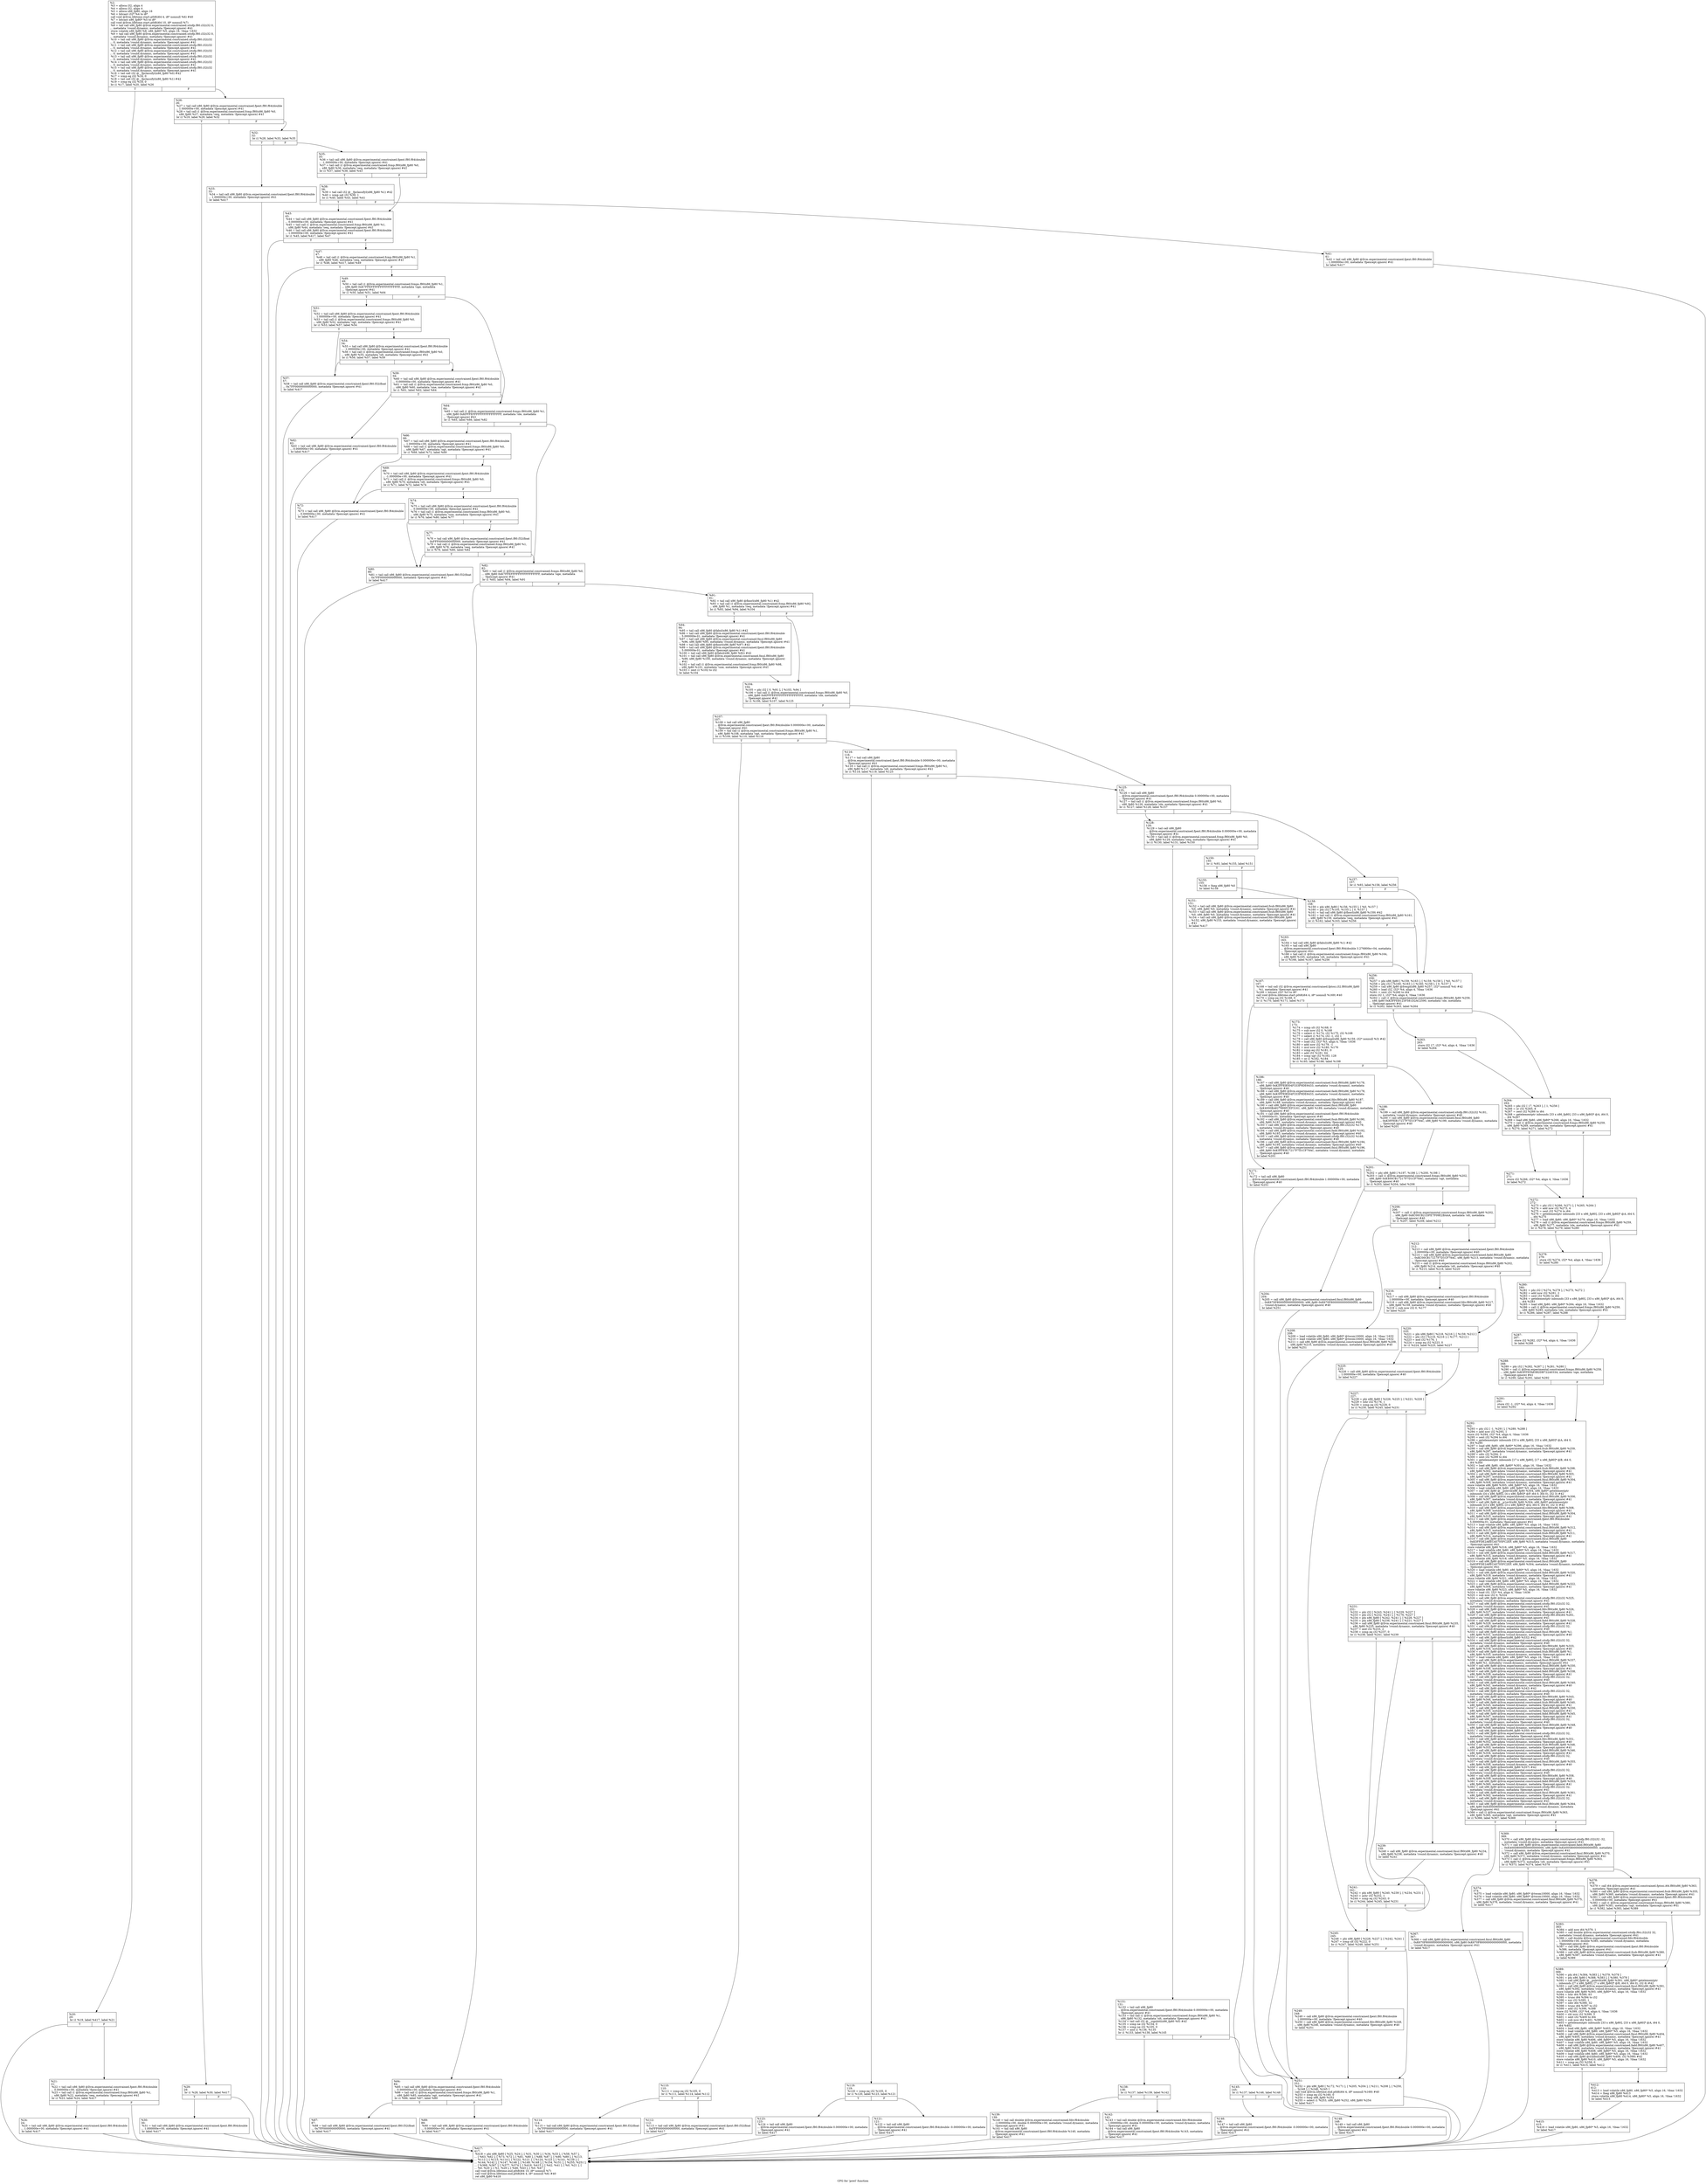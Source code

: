 digraph "CFG for 'powl' function" {
	label="CFG for 'powl' function";

	Node0x155f240 [shape=record,label="{%2:\l  %3 = alloca i32, align 4\l  %4 = alloca i32, align 4\l  %5 = alloca x86_fp80, align 16\l  %6 = bitcast i32* %4 to i8*\l  call void @llvm.lifetime.start.p0i8(i64 4, i8* nonnull %6) #40\l  %7 = bitcast x86_fp80* %5 to i8*\l  call void @llvm.lifetime.start.p0i8(i64 10, i8* nonnull %7)\l  %8 = tail call x86_fp80 @llvm.experimental.constrained.sitofp.f80.i32(i32 0,\l... metadata !round.dynamic, metadata !fpexcept.ignore) #41\l  store volatile x86_fp80 %8, x86_fp80* %5, align 16, !tbaa !1632\l  %9 = tail call x86_fp80 @llvm.experimental.constrained.sitofp.f80.i32(i32 0,\l... metadata !round.dynamic, metadata !fpexcept.ignore) #41\l  %10 = tail call x86_fp80 @llvm.experimental.constrained.sitofp.f80.i32(i32\l... 0, metadata !round.dynamic, metadata !fpexcept.ignore) #41\l  %11 = tail call x86_fp80 @llvm.experimental.constrained.sitofp.f80.i32(i32\l... 0, metadata !round.dynamic, metadata !fpexcept.ignore) #41\l  %12 = tail call x86_fp80 @llvm.experimental.constrained.sitofp.f80.i32(i32\l... 0, metadata !round.dynamic, metadata !fpexcept.ignore) #41\l  %13 = tail call x86_fp80 @llvm.experimental.constrained.sitofp.f80.i32(i32\l... 0, metadata !round.dynamic, metadata !fpexcept.ignore) #41\l  %14 = tail call x86_fp80 @llvm.experimental.constrained.sitofp.f80.i32(i32\l... 0, metadata !round.dynamic, metadata !fpexcept.ignore) #41\l  %15 = tail call x86_fp80 @llvm.experimental.constrained.sitofp.f80.i32(i32\l... 0, metadata !round.dynamic, metadata !fpexcept.ignore) #41\l  %16 = tail call i32 @__fpclassifyl(x86_fp80 %0) #42\l  %17 = icmp eq i32 %16, 0\l  %18 = tail call i32 @__fpclassifyl(x86_fp80 %1) #42\l  %19 = icmp eq i32 %18, 0\l  br i1 %17, label %20, label %26\l|{<s0>T|<s1>F}}"];
	Node0x155f240:s0 -> Node0x155f600;
	Node0x155f240:s1 -> Node0x155f6f0;
	Node0x155f600 [shape=record,label="{%20:\l20:                                               \l  br i1 %19, label %417, label %21\l|{<s0>T|<s1>F}}"];
	Node0x155f600:s0 -> Node0x15613b0;
	Node0x155f600:s1 -> Node0x155f650;
	Node0x155f650 [shape=record,label="{%21:\l21:                                               \l  %22 = tail call x86_fp80 @llvm.experimental.constrained.fpext.f80.f64(double\l... 0.000000e+00, metadata !fpexcept.ignore) #41\l  %23 = tail call i1 @llvm.experimental.constrained.fcmp.f80(x86_fp80 %1,\l... x86_fp80 %22, metadata !oeq, metadata !fpexcept.ignore) #41\l  br i1 %23, label %24, label %417\l|{<s0>T|<s1>F}}"];
	Node0x155f650:s0 -> Node0x155f6a0;
	Node0x155f650:s1 -> Node0x15613b0;
	Node0x155f6a0 [shape=record,label="{%24:\l24:                                               \l  %25 = tail call x86_fp80 @llvm.experimental.constrained.fpext.f80.f64(double\l... 1.000000e+00, metadata !fpexcept.ignore) #41\l  br label %417\l}"];
	Node0x155f6a0 -> Node0x15613b0;
	Node0x155f6f0 [shape=record,label="{%26:\l26:                                               \l  %27 = tail call x86_fp80 @llvm.experimental.constrained.fpext.f80.f64(double\l... 1.000000e+00, metadata !fpexcept.ignore) #41\l  %28 = tail call i1 @llvm.experimental.constrained.fcmp.f80(x86_fp80 %0,\l... x86_fp80 %27, metadata !oeq, metadata !fpexcept.ignore) #41\l  br i1 %19, label %29, label %32\l|{<s0>T|<s1>F}}"];
	Node0x155f6f0:s0 -> Node0x155f740;
	Node0x155f6f0:s1 -> Node0x155f7e0;
	Node0x155f740 [shape=record,label="{%29:\l29:                                               \l  br i1 %28, label %30, label %417\l|{<s0>T|<s1>F}}"];
	Node0x155f740:s0 -> Node0x155f790;
	Node0x155f740:s1 -> Node0x15613b0;
	Node0x155f790 [shape=record,label="{%30:\l30:                                               \l  %31 = tail call x86_fp80 @llvm.experimental.constrained.fpext.f80.f64(double\l... 1.000000e+00, metadata !fpexcept.ignore) #41\l  br label %417\l}"];
	Node0x155f790 -> Node0x15613b0;
	Node0x155f7e0 [shape=record,label="{%32:\l32:                                               \l  br i1 %28, label %33, label %35\l|{<s0>T|<s1>F}}"];
	Node0x155f7e0:s0 -> Node0x155f830;
	Node0x155f7e0:s1 -> Node0x155f880;
	Node0x155f830 [shape=record,label="{%33:\l33:                                               \l  %34 = tail call x86_fp80 @llvm.experimental.constrained.fpext.f80.f64(double\l... 1.000000e+00, metadata !fpexcept.ignore) #41\l  br label %417\l}"];
	Node0x155f830 -> Node0x15613b0;
	Node0x155f880 [shape=record,label="{%35:\l35:                                               \l  %36 = tail call x86_fp80 @llvm.experimental.constrained.fpext.f80.f64(double\l... -1.000000e+00, metadata !fpexcept.ignore) #41\l  %37 = tail call i1 @llvm.experimental.constrained.fcmp.f80(x86_fp80 %0,\l... x86_fp80 %36, metadata !oeq, metadata !fpexcept.ignore) #41\l  br i1 %37, label %38, label %43\l|{<s0>T|<s1>F}}"];
	Node0x155f880:s0 -> Node0x155f8d0;
	Node0x155f880:s1 -> Node0x155f970;
	Node0x155f8d0 [shape=record,label="{%38:\l38:                                               \l  %39 = tail call i32 @__fpclassifyl(x86_fp80 %1) #42\l  %40 = icmp sgt i32 %39, 1\l  br i1 %40, label %43, label %41\l|{<s0>T|<s1>F}}"];
	Node0x155f8d0:s0 -> Node0x155f970;
	Node0x155f8d0:s1 -> Node0x155f920;
	Node0x155f920 [shape=record,label="{%41:\l41:                                               \l  %42 = tail call x86_fp80 @llvm.experimental.constrained.fpext.f80.f64(double\l... 1.000000e+00, metadata !fpexcept.ignore) #41\l  br label %417\l}"];
	Node0x155f920 -> Node0x15613b0;
	Node0x155f970 [shape=record,label="{%43:\l43:                                               \l  %44 = tail call x86_fp80 @llvm.experimental.constrained.fpext.f80.f64(double\l... 0.000000e+00, metadata !fpexcept.ignore) #41\l  %45 = tail call i1 @llvm.experimental.constrained.fcmp.f80(x86_fp80 %1,\l... x86_fp80 %44, metadata !oeq, metadata !fpexcept.ignore) #41\l  %46 = tail call x86_fp80 @llvm.experimental.constrained.fpext.f80.f64(double\l... 1.000000e+00, metadata !fpexcept.ignore) #41\l  br i1 %45, label %417, label %47\l|{<s0>T|<s1>F}}"];
	Node0x155f970:s0 -> Node0x15613b0;
	Node0x155f970:s1 -> Node0x155f9c0;
	Node0x155f9c0 [shape=record,label="{%47:\l47:                                               \l  %48 = tail call i1 @llvm.experimental.constrained.fcmp.f80(x86_fp80 %1,\l... x86_fp80 %46, metadata !oeq, metadata !fpexcept.ignore) #41\l  br i1 %48, label %417, label %49\l|{<s0>T|<s1>F}}"];
	Node0x155f9c0:s0 -> Node0x15613b0;
	Node0x155f9c0:s1 -> Node0x155fa10;
	Node0x155fa10 [shape=record,label="{%49:\l49:                                               \l  %50 = tail call i1 @llvm.experimental.constrained.fcmps.f80(x86_fp80 %1,\l... x86_fp80 0xK7FFEFFFFFFFFFFFFFFFF, metadata !oge, metadata\l... !fpexcept.ignore) #41\l  br i1 %50, label %51, label %64\l|{<s0>T|<s1>F}}"];
	Node0x155fa10:s0 -> Node0x155fa60;
	Node0x155fa10:s1 -> Node0x155fbf0;
	Node0x155fa60 [shape=record,label="{%51:\l51:                                               \l  %52 = tail call x86_fp80 @llvm.experimental.constrained.fpext.f80.f64(double\l... 1.000000e+00, metadata !fpexcept.ignore) #41\l  %53 = tail call i1 @llvm.experimental.constrained.fcmps.f80(x86_fp80 %0,\l... x86_fp80 %52, metadata !ogt, metadata !fpexcept.ignore) #41\l  br i1 %53, label %57, label %54\l|{<s0>T|<s1>F}}"];
	Node0x155fa60:s0 -> Node0x155fb00;
	Node0x155fa60:s1 -> Node0x155fab0;
	Node0x155fab0 [shape=record,label="{%54:\l54:                                               \l  %55 = tail call x86_fp80 @llvm.experimental.constrained.fpext.f80.f64(double\l... -1.000000e+00, metadata !fpexcept.ignore) #41\l  %56 = tail call i1 @llvm.experimental.constrained.fcmps.f80(x86_fp80 %0,\l... x86_fp80 %55, metadata !olt, metadata !fpexcept.ignore) #41\l  br i1 %56, label %57, label %59\l|{<s0>T|<s1>F}}"];
	Node0x155fab0:s0 -> Node0x155fb00;
	Node0x155fab0:s1 -> Node0x155fb50;
	Node0x155fb00 [shape=record,label="{%57:\l57:                                               \l  %58 = tail call x86_fp80 @llvm.experimental.constrained.fpext.f80.f32(float\l... 0x7FF0000000000000, metadata !fpexcept.ignore) #41\l  br label %417\l}"];
	Node0x155fb00 -> Node0x15613b0;
	Node0x155fb50 [shape=record,label="{%59:\l59:                                               \l  %60 = tail call x86_fp80 @llvm.experimental.constrained.fpext.f80.f64(double\l... 0.000000e+00, metadata !fpexcept.ignore) #41\l  %61 = tail call i1 @llvm.experimental.constrained.fcmp.f80(x86_fp80 %0,\l... x86_fp80 %60, metadata !une, metadata !fpexcept.ignore) #41\l  br i1 %61, label %62, label %64\l|{<s0>T|<s1>F}}"];
	Node0x155fb50:s0 -> Node0x155fba0;
	Node0x155fb50:s1 -> Node0x155fbf0;
	Node0x155fba0 [shape=record,label="{%62:\l62:                                               \l  %63 = tail call x86_fp80 @llvm.experimental.constrained.fpext.f80.f64(double\l... 0.000000e+00, metadata !fpexcept.ignore) #41\l  br label %417\l}"];
	Node0x155fba0 -> Node0x15613b0;
	Node0x155fbf0 [shape=record,label="{%64:\l64:                                               \l  %65 = tail call i1 @llvm.experimental.constrained.fcmps.f80(x86_fp80 %1,\l... x86_fp80 0xKFFFEFFFFFFFFFFFFFFFF, metadata !ole, metadata\l... !fpexcept.ignore) #41\l  br i1 %65, label %66, label %82\l|{<s0>T|<s1>F}}"];
	Node0x155fbf0:s0 -> Node0x155fc40;
	Node0x155fbf0:s1 -> Node0x155fe20;
	Node0x155fc40 [shape=record,label="{%66:\l66:                                               \l  %67 = tail call x86_fp80 @llvm.experimental.constrained.fpext.f80.f64(double\l... 1.000000e+00, metadata !fpexcept.ignore) #41\l  %68 = tail call i1 @llvm.experimental.constrained.fcmps.f80(x86_fp80 %0,\l... x86_fp80 %67, metadata !ogt, metadata !fpexcept.ignore) #41\l  br i1 %68, label %72, label %69\l|{<s0>T|<s1>F}}"];
	Node0x155fc40:s0 -> Node0x155fce0;
	Node0x155fc40:s1 -> Node0x155fc90;
	Node0x155fc90 [shape=record,label="{%69:\l69:                                               \l  %70 = tail call x86_fp80 @llvm.experimental.constrained.fpext.f80.f64(double\l... -1.000000e+00, metadata !fpexcept.ignore) #41\l  %71 = tail call i1 @llvm.experimental.constrained.fcmps.f80(x86_fp80 %0,\l... x86_fp80 %70, metadata !olt, metadata !fpexcept.ignore) #41\l  br i1 %71, label %72, label %74\l|{<s0>T|<s1>F}}"];
	Node0x155fc90:s0 -> Node0x155fce0;
	Node0x155fc90:s1 -> Node0x155fd30;
	Node0x155fce0 [shape=record,label="{%72:\l72:                                               \l  %73 = tail call x86_fp80 @llvm.experimental.constrained.fpext.f80.f64(double\l... 0.000000e+00, metadata !fpexcept.ignore) #41\l  br label %417\l}"];
	Node0x155fce0 -> Node0x15613b0;
	Node0x155fd30 [shape=record,label="{%74:\l74:                                               \l  %75 = tail call x86_fp80 @llvm.experimental.constrained.fpext.f80.f64(double\l... 0.000000e+00, metadata !fpexcept.ignore) #41\l  %76 = tail call i1 @llvm.experimental.constrained.fcmp.f80(x86_fp80 %0,\l... x86_fp80 %75, metadata !une, metadata !fpexcept.ignore) #41\l  br i1 %76, label %80, label %77\l|{<s0>T|<s1>F}}"];
	Node0x155fd30:s0 -> Node0x155fdd0;
	Node0x155fd30:s1 -> Node0x155fd80;
	Node0x155fd80 [shape=record,label="{%77:\l77:                                               \l  %78 = tail call x86_fp80 @llvm.experimental.constrained.fpext.f80.f32(float\l... 0xFFF0000000000000, metadata !fpexcept.ignore) #41\l  %79 = tail call i1 @llvm.experimental.constrained.fcmp.f80(x86_fp80 %1,\l... x86_fp80 %78, metadata !oeq, metadata !fpexcept.ignore) #41\l  br i1 %79, label %80, label %82\l|{<s0>T|<s1>F}}"];
	Node0x155fd80:s0 -> Node0x155fdd0;
	Node0x155fd80:s1 -> Node0x155fe20;
	Node0x155fdd0 [shape=record,label="{%80:\l80:                                               \l  %81 = tail call x86_fp80 @llvm.experimental.constrained.fpext.f80.f32(float\l... 0x7FF0000000000000, metadata !fpexcept.ignore) #41\l  br label %417\l}"];
	Node0x155fdd0 -> Node0x15613b0;
	Node0x155fe20 [shape=record,label="{%82:\l82:                                               \l  %83 = tail call i1 @llvm.experimental.constrained.fcmps.f80(x86_fp80 %0,\l... x86_fp80 0xK7FFEFFFFFFFFFFFFFFFF, metadata !oge, metadata\l... !fpexcept.ignore) #41\l  br i1 %83, label %84, label %91\l|{<s0>T|<s1>F}}"];
	Node0x155fe20:s0 -> Node0x155fe70;
	Node0x155fe20:s1 -> Node0x155ff60;
	Node0x155fe70 [shape=record,label="{%84:\l84:                                               \l  %85 = tail call x86_fp80 @llvm.experimental.constrained.fpext.f80.f64(double\l... 0.000000e+00, metadata !fpexcept.ignore) #41\l  %86 = tail call i1 @llvm.experimental.constrained.fcmps.f80(x86_fp80 %1,\l... x86_fp80 %85, metadata !ogt, metadata !fpexcept.ignore) #41\l  br i1 %86, label %87, label %89\l|{<s0>T|<s1>F}}"];
	Node0x155fe70:s0 -> Node0x155fec0;
	Node0x155fe70:s1 -> Node0x155ff10;
	Node0x155fec0 [shape=record,label="{%87:\l87:                                               \l  %88 = tail call x86_fp80 @llvm.experimental.constrained.fpext.f80.f32(float\l... 0x7FF0000000000000, metadata !fpexcept.ignore) #41\l  br label %417\l}"];
	Node0x155fec0 -> Node0x15613b0;
	Node0x155ff10 [shape=record,label="{%89:\l89:                                               \l  %90 = tail call x86_fp80 @llvm.experimental.constrained.fpext.f80.f64(double\l... 0.000000e+00, metadata !fpexcept.ignore) #41\l  br label %417\l}"];
	Node0x155ff10 -> Node0x15613b0;
	Node0x155ff60 [shape=record,label="{%91:\l91:                                               \l  %92 = tail call x86_fp80 @floorl(x86_fp80 %1) #42\l  %93 = tail call i1 @llvm.experimental.constrained.fcmp.f80(x86_fp80 %92,\l... x86_fp80 %1, metadata !oeq, metadata !fpexcept.ignore) #41\l  br i1 %93, label %94, label %104\l|{<s0>T|<s1>F}}"];
	Node0x155ff60:s0 -> Node0x155ffb0;
	Node0x155ff60:s1 -> Node0x1560000;
	Node0x155ffb0 [shape=record,label="{%94:\l94:                                               \l  %95 = tail call x86_fp80 @fabsl(x86_fp80 %1) #42\l  %96 = tail call x86_fp80 @llvm.experimental.constrained.fpext.f80.f64(double\l... 5.000000e-01, metadata !fpexcept.ignore) #41\l  %97 = tail call x86_fp80 @llvm.experimental.constrained.fmul.f80(x86_fp80\l... %96, x86_fp80 %95, metadata !round.dynamic, metadata !fpexcept.ignore) #41\l  %98 = tail call x86_fp80 @floorl(x86_fp80 %97) #42\l  %99 = tail call x86_fp80 @llvm.experimental.constrained.fpext.f80.f64(double\l... 5.000000e-01, metadata !fpexcept.ignore) #41\l  %100 = tail call x86_fp80 @fabsl(x86_fp80 %92) #42\l  %101 = tail call x86_fp80 @llvm.experimental.constrained.fmul.f80(x86_fp80\l... %99, x86_fp80 %100, metadata !round.dynamic, metadata !fpexcept.ignore)\l... #41\l  %102 = tail call i1 @llvm.experimental.constrained.fcmp.f80(x86_fp80 %98,\l... x86_fp80 %101, metadata !une, metadata !fpexcept.ignore) #41\l  %103 = zext i1 %102 to i32\l  br label %104\l}"];
	Node0x155ffb0 -> Node0x1560000;
	Node0x1560000 [shape=record,label="{%104:\l104:                                              \l  %105 = phi i32 [ 0, %91 ], [ %103, %94 ]\l  %106 = tail call i1 @llvm.experimental.constrained.fcmps.f80(x86_fp80 %0,\l... x86_fp80 0xKFFFEFFFFFFFFFFFFFFFF, metadata !ole, metadata\l... !fpexcept.ignore) #41\l  br i1 %106, label %107, label %125\l|{<s0>T|<s1>F}}"];
	Node0x1560000:s0 -> Node0x1560050;
	Node0x1560000:s1 -> Node0x15602d0;
	Node0x1560050 [shape=record,label="{%107:\l107:                                              \l  %108 = tail call x86_fp80\l... @llvm.experimental.constrained.fpext.f80.f64(double 0.000000e+00, metadata\l... !fpexcept.ignore) #41\l  %109 = tail call i1 @llvm.experimental.constrained.fcmps.f80(x86_fp80 %1,\l... x86_fp80 %108, metadata !ogt, metadata !fpexcept.ignore) #41\l  br i1 %109, label %110, label %116\l|{<s0>T|<s1>F}}"];
	Node0x1560050:s0 -> Node0x15600a0;
	Node0x1560050:s1 -> Node0x1560190;
	Node0x15600a0 [shape=record,label="{%110:\l110:                                              \l  %111 = icmp eq i32 %105, 0\l  br i1 %111, label %114, label %112\l|{<s0>T|<s1>F}}"];
	Node0x15600a0:s0 -> Node0x1560140;
	Node0x15600a0:s1 -> Node0x15600f0;
	Node0x15600f0 [shape=record,label="{%112:\l112:                                              \l  %113 = tail call x86_fp80 @llvm.experimental.constrained.fpext.f80.f32(float\l... 0xFFF0000000000000, metadata !fpexcept.ignore) #41\l  br label %417\l}"];
	Node0x15600f0 -> Node0x15613b0;
	Node0x1560140 [shape=record,label="{%114:\l114:                                              \l  %115 = tail call x86_fp80 @llvm.experimental.constrained.fpext.f80.f32(float\l... 0x7FF0000000000000, metadata !fpexcept.ignore) #41\l  br label %417\l}"];
	Node0x1560140 -> Node0x15613b0;
	Node0x1560190 [shape=record,label="{%116:\l116:                                              \l  %117 = tail call x86_fp80\l... @llvm.experimental.constrained.fpext.f80.f64(double 0.000000e+00, metadata\l... !fpexcept.ignore) #41\l  %118 = tail call i1 @llvm.experimental.constrained.fcmps.f80(x86_fp80 %1,\l... x86_fp80 %117, metadata !olt, metadata !fpexcept.ignore) #41\l  br i1 %118, label %119, label %125\l|{<s0>T|<s1>F}}"];
	Node0x1560190:s0 -> Node0x15601e0;
	Node0x1560190:s1 -> Node0x15602d0;
	Node0x15601e0 [shape=record,label="{%119:\l119:                                              \l  %120 = icmp eq i32 %105, 0\l  br i1 %120, label %123, label %121\l|{<s0>T|<s1>F}}"];
	Node0x15601e0:s0 -> Node0x1560280;
	Node0x15601e0:s1 -> Node0x1560230;
	Node0x1560230 [shape=record,label="{%121:\l121:                                              \l  %122 = tail call x86_fp80\l... @llvm.experimental.constrained.fpext.f80.f64(double -0.000000e+00, metadata\l... !fpexcept.ignore) #41\l  br label %417\l}"];
	Node0x1560230 -> Node0x15613b0;
	Node0x1560280 [shape=record,label="{%123:\l123:                                              \l  %124 = tail call x86_fp80\l... @llvm.experimental.constrained.fpext.f80.f64(double 0.000000e+00, metadata\l... !fpexcept.ignore) #41\l  br label %417\l}"];
	Node0x1560280 -> Node0x15613b0;
	Node0x15602d0 [shape=record,label="{%125:\l125:                                              \l  %126 = tail call x86_fp80\l... @llvm.experimental.constrained.fpext.f80.f64(double 0.000000e+00, metadata\l... !fpexcept.ignore) #41\l  %127 = tail call i1 @llvm.experimental.constrained.fcmps.f80(x86_fp80 %0,\l... x86_fp80 %126, metadata !ole, metadata !fpexcept.ignore) #41\l  br i1 %127, label %128, label %157\l|{<s0>T|<s1>F}}"];
	Node0x15602d0:s0 -> Node0x1560320;
	Node0x15602d0:s1 -> Node0x1560690;
	Node0x1560320 [shape=record,label="{%128:\l128:                                              \l  %129 = tail call x86_fp80\l... @llvm.experimental.constrained.fpext.f80.f64(double 0.000000e+00, metadata\l... !fpexcept.ignore) #41\l  %130 = tail call i1 @llvm.experimental.constrained.fcmp.f80(x86_fp80 %0,\l... x86_fp80 %129, metadata !oeq, metadata !fpexcept.ignore) #41\l  br i1 %130, label %131, label %150\l|{<s0>T|<s1>F}}"];
	Node0x1560320:s0 -> Node0x1560370;
	Node0x1560320:s1 -> Node0x15605a0;
	Node0x1560370 [shape=record,label="{%131:\l131:                                              \l  %132 = tail call x86_fp80\l... @llvm.experimental.constrained.fpext.f80.f64(double 0.000000e+00, metadata\l... !fpexcept.ignore) #41\l  %133 = tail call i1 @llvm.experimental.constrained.fcmps.f80(x86_fp80 %1,\l... x86_fp80 %132, metadata !olt, metadata !fpexcept.ignore) #41\l  %134 = tail call i32 @__signbitl(x86_fp80 %0) #42\l  %135 = icmp ne i32 %134, 0\l  %136 = icmp ne i32 %105, 0\l  %137 = and i1 %136, %135\l  br i1 %133, label %138, label %145\l|{<s0>T|<s1>F}}"];
	Node0x1560370:s0 -> Node0x15603c0;
	Node0x1560370:s1 -> Node0x15604b0;
	Node0x15603c0 [shape=record,label="{%138:\l138:                                              \l  br i1 %137, label %139, label %142\l|{<s0>T|<s1>F}}"];
	Node0x15603c0:s0 -> Node0x1560410;
	Node0x15603c0:s1 -> Node0x1560460;
	Node0x1560410 [shape=record,label="{%139:\l139:                                              \l  %140 = tail call double @llvm.experimental.constrained.fdiv.f64(double\l... -1.000000e+00, double 0.000000e+00, metadata !round.dynamic, metadata\l... !fpexcept.ignore) #41\l  %141 = tail call x86_fp80\l... @llvm.experimental.constrained.fpext.f80.f64(double %140, metadata\l... !fpexcept.ignore) #41\l  br label %417\l}"];
	Node0x1560410 -> Node0x15613b0;
	Node0x1560460 [shape=record,label="{%142:\l142:                                              \l  %143 = tail call double @llvm.experimental.constrained.fdiv.f64(double\l... 1.000000e+00, double 0.000000e+00, metadata !round.dynamic, metadata\l... !fpexcept.ignore) #41\l  %144 = tail call x86_fp80\l... @llvm.experimental.constrained.fpext.f80.f64(double %143, metadata\l... !fpexcept.ignore) #41\l  br label %417\l}"];
	Node0x1560460 -> Node0x15613b0;
	Node0x15604b0 [shape=record,label="{%145:\l145:                                              \l  br i1 %137, label %146, label %148\l|{<s0>T|<s1>F}}"];
	Node0x15604b0:s0 -> Node0x1560500;
	Node0x15604b0:s1 -> Node0x1560550;
	Node0x1560500 [shape=record,label="{%146:\l146:                                              \l  %147 = tail call x86_fp80\l... @llvm.experimental.constrained.fpext.f80.f64(double -0.000000e+00, metadata\l... !fpexcept.ignore) #41\l  br label %417\l}"];
	Node0x1560500 -> Node0x15613b0;
	Node0x1560550 [shape=record,label="{%148:\l148:                                              \l  %149 = tail call x86_fp80\l... @llvm.experimental.constrained.fpext.f80.f64(double 0.000000e+00, metadata\l... !fpexcept.ignore) #41\l  br label %417\l}"];
	Node0x1560550 -> Node0x15613b0;
	Node0x15605a0 [shape=record,label="{%150:\l150:                                              \l  br i1 %93, label %155, label %151\l|{<s0>T|<s1>F}}"];
	Node0x15605a0:s0 -> Node0x1560640;
	Node0x15605a0:s1 -> Node0x15605f0;
	Node0x15605f0 [shape=record,label="{%151:\l151:                                              \l  %152 = tail call x86_fp80 @llvm.experimental.constrained.fsub.f80(x86_fp80\l... %0, x86_fp80 %0, metadata !round.dynamic, metadata !fpexcept.ignore) #41\l  %153 = tail call x86_fp80 @llvm.experimental.constrained.fsub.f80(x86_fp80\l... %0, x86_fp80 %0, metadata !round.dynamic, metadata !fpexcept.ignore) #41\l  %154 = tail call x86_fp80 @llvm.experimental.constrained.fdiv.f80(x86_fp80\l... %152, x86_fp80 %153, metadata !round.dynamic, metadata !fpexcept.ignore)\l... #41\l  br label %417\l}"];
	Node0x15605f0 -> Node0x15613b0;
	Node0x1560640 [shape=record,label="{%155:\l155:                                              \l  %156 = fneg x86_fp80 %0\l  br label %158\l}"];
	Node0x1560640 -> Node0x15606e0;
	Node0x1560690 [shape=record,label="{%157:\l157:                                              \l  br i1 %93, label %158, label %256\l|{<s0>T|<s1>F}}"];
	Node0x1560690:s0 -> Node0x15606e0;
	Node0x1560690:s1 -> Node0x1560dc0;
	Node0x15606e0 [shape=record,label="{%158:\l158:                                              \l  %159 = phi x86_fp80 [ %156, %155 ], [ %0, %157 ]\l  %160 = phi i32 [ %105, %155 ], [ 0, %157 ]\l  %161 = tail call x86_fp80 @floorl(x86_fp80 %159) #42\l  %162 = tail call i1 @llvm.experimental.constrained.fcmp.f80(x86_fp80 %161,\l... x86_fp80 %159, metadata !oeq, metadata !fpexcept.ignore) #41\l  br i1 %162, label %163, label %256\l|{<s0>T|<s1>F}}"];
	Node0x15606e0:s0 -> Node0x1560730;
	Node0x15606e0:s1 -> Node0x1560dc0;
	Node0x1560730 [shape=record,label="{%163:\l163:                                              \l  %164 = tail call x86_fp80 @fabsl(x86_fp80 %1) #42\l  %165 = tail call x86_fp80\l... @llvm.experimental.constrained.fpext.f80.f64(double 3.276800e+04, metadata\l... !fpexcept.ignore) #41\l  %166 = tail call i1 @llvm.experimental.constrained.fcmps.f80(x86_fp80 %164,\l... x86_fp80 %165, metadata !olt, metadata !fpexcept.ignore) #41\l  br i1 %166, label %167, label %256\l|{<s0>T|<s1>F}}"];
	Node0x1560730:s0 -> Node0x1560780;
	Node0x1560730:s1 -> Node0x1560dc0;
	Node0x1560780 [shape=record,label="{%167:\l167:                                              \l  %168 = tail call i32 @llvm.experimental.constrained.fptosi.i32.f80(x86_fp80\l... %1, metadata !fpexcept.ignore) #41\l  %169 = bitcast i32* %3 to i8*\l  call void @llvm.lifetime.start.p0i8(i64 4, i8* nonnull %169) #40\l  %170 = icmp eq i32 %168, 0\l  br i1 %170, label %171, label %173\l|{<s0>T|<s1>F}}"];
	Node0x1560780:s0 -> Node0x15607d0;
	Node0x1560780:s1 -> Node0x1560820;
	Node0x15607d0 [shape=record,label="{%171:\l171:                                              \l  %172 = tail call x86_fp80\l... @llvm.experimental.constrained.fpext.f80.f64(double 1.000000e+00, metadata\l... !fpexcept.ignore) #40\l  br label %251\l}"];
	Node0x15607d0 -> Node0x1560d70;
	Node0x1560820 [shape=record,label="{%173:\l173:                                              \l  %174 = icmp slt i32 %168, 0\l  %175 = sub nsw i32 0, %168\l  %176 = select i1 %174, i32 %175, i32 %168\l  %177 = select i1 %174, i32 -1, i32 1\l  %178 = call x86_fp80 @frexpl(x86_fp80 %159, i32* nonnull %3) #42\l  %179 = load i32, i32* %3, align 4, !tbaa !1636\l  %180 = add nsw i32 %179, -1\l  %181 = mul nsw i32 %180, %176\l  %182 = icmp eq i32 %181, 0\l  %183 = add i32 %181, 64\l  %184 = icmp ugt i32 %183, 128\l  %185 = or i1 %182, %184\l  br i1 %185, label %186, label %198\l|{<s0>T|<s1>F}}"];
	Node0x1560820:s0 -> Node0x1560870;
	Node0x1560820:s1 -> Node0x15608c0;
	Node0x1560870 [shape=record,label="{%186:\l186:                                              \l  %187 = call x86_fp80 @llvm.experimental.constrained.fsub.f80(x86_fp80 %178,\l... x86_fp80 0xK3FFEB504F333F9DE6433, metadata !round.dynamic, metadata\l... !fpexcept.ignore) #40\l  %188 = call x86_fp80 @llvm.experimental.constrained.fadd.f80(x86_fp80 %178,\l... x86_fp80 0xK3FFEB504F333F9DE6433, metadata !round.dynamic, metadata\l... !fpexcept.ignore) #40\l  %189 = call x86_fp80 @llvm.experimental.constrained.fdiv.f80(x86_fp80 %187,\l... x86_fp80 %188, metadata !round.dynamic, metadata !fpexcept.ignore) #40\l  %190 = call x86_fp80 @llvm.experimental.constrained.fmul.f80(x86_fp80\l... 0xK4000BA827999FCEF3161, x86_fp80 %189, metadata !round.dynamic, metadata\l... !fpexcept.ignore) #40\l  %191 = call x86_fp80 @llvm.experimental.constrained.fpext.f80.f64(double\l... 5.000000e-01, metadata !fpexcept.ignore) #40\l  %192 = call x86_fp80 @llvm.experimental.constrained.fsub.f80(x86_fp80 %190,\l... x86_fp80 %191, metadata !round.dynamic, metadata !fpexcept.ignore) #40\l  %193 = call x86_fp80 @llvm.experimental.constrained.sitofp.f80.i32(i32 %179,\l... metadata !round.dynamic, metadata !fpexcept.ignore) #40\l  %194 = call x86_fp80 @llvm.experimental.constrained.fadd.f80(x86_fp80 %192,\l... x86_fp80 %193, metadata !round.dynamic, metadata !fpexcept.ignore) #40\l  %195 = call x86_fp80 @llvm.experimental.constrained.sitofp.f80.i32(i32 %168,\l... metadata !round.dynamic, metadata !fpexcept.ignore) #40\l  %196 = call x86_fp80 @llvm.experimental.constrained.fmul.f80(x86_fp80 %194,\l... x86_fp80 %195, metadata !round.dynamic, metadata !fpexcept.ignore) #40\l  %197 = call x86_fp80 @llvm.experimental.constrained.fmul.f80(x86_fp80 %196,\l... x86_fp80 0xK3FFEB17217F7D1CF79AC, metadata !round.dynamic, metadata\l... !fpexcept.ignore) #40\l  br label %201\l}"];
	Node0x1560870 -> Node0x1560910;
	Node0x15608c0 [shape=record,label="{%198:\l198:                                              \l  %199 = call x86_fp80 @llvm.experimental.constrained.sitofp.f80.i32(i32 %181,\l... metadata !round.dynamic, metadata !fpexcept.ignore) #40\l  %200 = call x86_fp80 @llvm.experimental.constrained.fmul.f80(x86_fp80\l... 0xK3FFEB17217F7D1CF79AC, x86_fp80 %199, metadata !round.dynamic, metadata\l... !fpexcept.ignore) #40\l  br label %201\l}"];
	Node0x15608c0 -> Node0x1560910;
	Node0x1560910 [shape=record,label="{%201:\l201:                                              \l  %202 = phi x86_fp80 [ %197, %186 ], [ %200, %198 ]\l  %203 = call i1 @llvm.experimental.constrained.fcmps.f80(x86_fp80 %202,\l... x86_fp80 0xK400CB17217F7D1CF79AC, metadata !ogt, metadata\l... !fpexcept.ignore) #40\l  br i1 %203, label %204, label %206\l|{<s0>T|<s1>F}}"];
	Node0x1560910:s0 -> Node0x1560960;
	Node0x1560910:s1 -> Node0x15609b0;
	Node0x1560960 [shape=record,label="{%204:\l204:                                              \l  %205 = call x86_fp80 @llvm.experimental.constrained.fmul.f80(x86_fp80\l... 0xK670F8000000000000000, x86_fp80 0xK670F8000000000000000, metadata\l... !round.dynamic, metadata !fpexcept.ignore) #40\l  br label %251\l}"];
	Node0x1560960 -> Node0x1560d70;
	Node0x15609b0 [shape=record,label="{%206:\l206:                                              \l  %207 = call i1 @llvm.experimental.constrained.fcmps.f80(x86_fp80 %202,\l... x86_fp80 0xKC00CB21DFE7F09E2BAAA, metadata !olt, metadata\l... !fpexcept.ignore) #40\l  br i1 %207, label %208, label %212\l|{<s0>T|<s1>F}}"];
	Node0x15609b0:s0 -> Node0x1560a00;
	Node0x15609b0:s1 -> Node0x1560a50;
	Node0x1560a00 [shape=record,label="{%208:\l208:                                              \l  %209 = load volatile x86_fp80, x86_fp80* @twom10000, align 16, !tbaa !1632\l  %210 = load volatile x86_fp80, x86_fp80* @twom10000, align 16, !tbaa !1632\l  %211 = call x86_fp80 @llvm.experimental.constrained.fmul.f80(x86_fp80 %209,\l... x86_fp80 %210, metadata !round.dynamic, metadata !fpexcept.ignore) #40\l  br label %251\l}"];
	Node0x1560a00 -> Node0x1560d70;
	Node0x1560a50 [shape=record,label="{%212:\l212:                                              \l  %213 = call x86_fp80 @llvm.experimental.constrained.fpext.f80.f64(double\l... 2.000000e+00, metadata !fpexcept.ignore) #40\l  %214 = call x86_fp80 @llvm.experimental.constrained.fadd.f80(x86_fp80\l... 0xKC00CB17217F7D1CF79AC, x86_fp80 %213, metadata !round.dynamic, metadata\l... !fpexcept.ignore) #40\l  %215 = call i1 @llvm.experimental.constrained.fcmps.f80(x86_fp80 %202,\l... x86_fp80 %214, metadata !olt, metadata !fpexcept.ignore) #40\l  br i1 %215, label %216, label %220\l|{<s0>T|<s1>F}}"];
	Node0x1560a50:s0 -> Node0x1560aa0;
	Node0x1560a50:s1 -> Node0x1560af0;
	Node0x1560aa0 [shape=record,label="{%216:\l216:                                              \l  %217 = call x86_fp80 @llvm.experimental.constrained.fpext.f80.f64(double\l... 1.000000e+00, metadata !fpexcept.ignore) #40\l  %218 = call x86_fp80 @llvm.experimental.constrained.fdiv.f80(x86_fp80 %217,\l... x86_fp80 %159, metadata !round.dynamic, metadata !fpexcept.ignore) #40\l  %219 = sub nsw i32 0, %177\l  br label %220\l}"];
	Node0x1560aa0 -> Node0x1560af0;
	Node0x1560af0 [shape=record,label="{%220:\l220:                                              \l  %221 = phi x86_fp80 [ %218, %216 ], [ %159, %212 ]\l  %222 = phi i32 [ %219, %216 ], [ %177, %212 ]\l  %223 = and i32 %176, 1\l  %224 = icmp eq i32 %223, 0\l  br i1 %224, label %225, label %227\l|{<s0>T|<s1>F}}"];
	Node0x1560af0:s0 -> Node0x1560b40;
	Node0x1560af0:s1 -> Node0x1560b90;
	Node0x1560b40 [shape=record,label="{%225:\l225:                                              \l  %226 = call x86_fp80 @llvm.experimental.constrained.fpext.f80.f64(double\l... 1.000000e+00, metadata !fpexcept.ignore) #40\l  br label %227\l}"];
	Node0x1560b40 -> Node0x1560b90;
	Node0x1560b90 [shape=record,label="{%227:\l227:                                              \l  %228 = phi x86_fp80 [ %226, %225 ], [ %221, %220 ]\l  %229 = lshr i32 %176, 1\l  %230 = icmp eq i32 %229, 0\l  br i1 %230, label %245, label %231\l|{<s0>T|<s1>F}}"];
	Node0x1560b90:s0 -> Node0x1560cd0;
	Node0x1560b90:s1 -> Node0x1560be0;
	Node0x1560be0 [shape=record,label="{%231:\l231:                                              \l  %232 = phi i32 [ %243, %241 ], [ %229, %227 ]\l  %233 = phi i32 [ %232, %241 ], [ %176, %227 ]\l  %234 = phi x86_fp80 [ %242, %241 ], [ %228, %227 ]\l  %235 = phi x86_fp80 [ %236, %241 ], [ %221, %227 ]\l  %236 = call x86_fp80 @llvm.experimental.constrained.fmul.f80(x86_fp80 %235,\l... x86_fp80 %235, metadata !round.dynamic, metadata !fpexcept.ignore) #40\l  %237 = and i32 %233, 2\l  %238 = icmp eq i32 %237, 0\l  br i1 %238, label %241, label %239\l|{<s0>T|<s1>F}}"];
	Node0x1560be0:s0 -> Node0x1560c80;
	Node0x1560be0:s1 -> Node0x1560c30;
	Node0x1560c30 [shape=record,label="{%239:\l239:                                              \l  %240 = call x86_fp80 @llvm.experimental.constrained.fmul.f80(x86_fp80 %234,\l... x86_fp80 %236, metadata !round.dynamic, metadata !fpexcept.ignore) #40\l  br label %241\l}"];
	Node0x1560c30 -> Node0x1560c80;
	Node0x1560c80 [shape=record,label="{%241:\l241:                                              \l  %242 = phi x86_fp80 [ %240, %239 ], [ %234, %231 ]\l  %243 = ashr i32 %232, 1\l  %244 = icmp eq i32 %243, 0\l  br i1 %244, label %245, label %231\l|{<s0>T|<s1>F}}"];
	Node0x1560c80:s0 -> Node0x1560cd0;
	Node0x1560c80:s1 -> Node0x1560be0;
	Node0x1560cd0 [shape=record,label="{%245:\l245:                                              \l  %246 = phi x86_fp80 [ %228, %227 ], [ %242, %241 ]\l  %247 = icmp slt i32 %222, 0\l  br i1 %247, label %248, label %251\l|{<s0>T|<s1>F}}"];
	Node0x1560cd0:s0 -> Node0x1560d20;
	Node0x1560cd0:s1 -> Node0x1560d70;
	Node0x1560d20 [shape=record,label="{%248:\l248:                                              \l  %249 = call x86_fp80 @llvm.experimental.constrained.fpext.f80.f64(double\l... 1.000000e+00, metadata !fpexcept.ignore) #40\l  %250 = call x86_fp80 @llvm.experimental.constrained.fdiv.f80(x86_fp80 %249,\l... x86_fp80 %246, metadata !round.dynamic, metadata !fpexcept.ignore) #40\l  br label %251\l}"];
	Node0x1560d20 -> Node0x1560d70;
	Node0x1560d70 [shape=record,label="{%251:\l251:                                              \l  %252 = phi x86_fp80 [ %172, %171 ], [ %205, %204 ], [ %211, %208 ], [ %250,\l... %248 ], [ %246, %245 ]\l  call void @llvm.lifetime.end.p0i8(i64 4, i8* nonnull %169) #40\l  %253 = icmp eq i32 %160, 0\l  %254 = fneg x86_fp80 %252\l  %255 = select i1 %253, x86_fp80 %252, x86_fp80 %254\l  br label %417\l}"];
	Node0x1560d70 -> Node0x15613b0;
	Node0x1560dc0 [shape=record,label="{%256:\l256:                                              \l  %257 = phi x86_fp80 [ %159, %163 ], [ %159, %158 ], [ %0, %157 ]\l  %258 = phi i32 [ %160, %163 ], [ %160, %158 ], [ 0, %157 ]\l  %259 = call x86_fp80 @frexpl(x86_fp80 %257, i32* nonnull %4) #42\l  %260 = load i32, i32* %4, align 4, !tbaa !1636\l  %261 = sext i32 %260 to i64\l  store i32 1, i32* %4, align 4, !tbaa !1636\l  %262 = call i1 @llvm.experimental.constrained.fcmps.f80(x86_fp80 %259,\l... x86_fp80 0xK3FFEB123F581D2AC2590, metadata !ole, metadata\l... !fpexcept.ignore) #41\l  br i1 %262, label %263, label %264\l|{<s0>T|<s1>F}}"];
	Node0x1560dc0:s0 -> Node0x1560e10;
	Node0x1560dc0:s1 -> Node0x1560e60;
	Node0x1560e10 [shape=record,label="{%263:\l263:                                              \l  store i32 17, i32* %4, align 4, !tbaa !1636\l  br label %264\l}"];
	Node0x1560e10 -> Node0x1560e60;
	Node0x1560e60 [shape=record,label="{%264:\l264:                                              \l  %265 = phi i32 [ 17, %263 ], [ 1, %256 ]\l  %266 = or i32 %265, 8\l  %267 = zext i32 %266 to i64\l  %268 = getelementptr inbounds [33 x x86_fp80], [33 x x86_fp80]* @A, i64 0,\l... i64 %267\l  %269 = load x86_fp80, x86_fp80* %268, align 16, !tbaa !1632\l  %270 = call i1 @llvm.experimental.constrained.fcmps.f80(x86_fp80 %259,\l... x86_fp80 %269, metadata !ole, metadata !fpexcept.ignore) #41\l  br i1 %270, label %271, label %272\l|{<s0>T|<s1>F}}"];
	Node0x1560e60:s0 -> Node0x1560eb0;
	Node0x1560e60:s1 -> Node0x1560f00;
	Node0x1560eb0 [shape=record,label="{%271:\l271:                                              \l  store i32 %266, i32* %4, align 4, !tbaa !1636\l  br label %272\l}"];
	Node0x1560eb0 -> Node0x1560f00;
	Node0x1560f00 [shape=record,label="{%272:\l272:                                              \l  %273 = phi i32 [ %266, %271 ], [ %265, %264 ]\l  %274 = add nsw i32 %273, 4\l  %275 = sext i32 %274 to i64\l  %276 = getelementptr inbounds [33 x x86_fp80], [33 x x86_fp80]* @A, i64 0,\l... i64 %275\l  %277 = load x86_fp80, x86_fp80* %276, align 16, !tbaa !1632\l  %278 = call i1 @llvm.experimental.constrained.fcmps.f80(x86_fp80 %259,\l... x86_fp80 %277, metadata !ole, metadata !fpexcept.ignore) #41\l  br i1 %278, label %279, label %280\l|{<s0>T|<s1>F}}"];
	Node0x1560f00:s0 -> Node0x1560f50;
	Node0x1560f00:s1 -> Node0x1560fa0;
	Node0x1560f50 [shape=record,label="{%279:\l279:                                              \l  store i32 %274, i32* %4, align 4, !tbaa !1636\l  br label %280\l}"];
	Node0x1560f50 -> Node0x1560fa0;
	Node0x1560fa0 [shape=record,label="{%280:\l280:                                              \l  %281 = phi i32 [ %274, %279 ], [ %273, %272 ]\l  %282 = add nsw i32 %281, 2\l  %283 = sext i32 %282 to i64\l  %284 = getelementptr inbounds [33 x x86_fp80], [33 x x86_fp80]* @A, i64 0,\l... i64 %283\l  %285 = load x86_fp80, x86_fp80* %284, align 16, !tbaa !1632\l  %286 = call i1 @llvm.experimental.constrained.fcmps.f80(x86_fp80 %259,\l... x86_fp80 %285, metadata !ole, metadata !fpexcept.ignore) #41\l  br i1 %286, label %287, label %288\l|{<s0>T|<s1>F}}"];
	Node0x1560fa0:s0 -> Node0x1560ff0;
	Node0x1560fa0:s1 -> Node0x1561040;
	Node0x1560ff0 [shape=record,label="{%287:\l287:                                              \l  store i32 %282, i32* %4, align 4, !tbaa !1636\l  br label %288\l}"];
	Node0x1560ff0 -> Node0x1561040;
	Node0x1561040 [shape=record,label="{%288:\l288:                                              \l  %289 = phi i32 [ %282, %287 ], [ %281, %280 ]\l  %290 = call i1 @llvm.experimental.constrained.fcmps.f80(x86_fp80 %259,\l... x86_fp80 0xK3FFEFA83B2DB722A033A, metadata !oge, metadata\l... !fpexcept.ignore) #41\l  br i1 %290, label %291, label %292\l|{<s0>T|<s1>F}}"];
	Node0x1561040:s0 -> Node0x1561090;
	Node0x1561040:s1 -> Node0x15610e0;
	Node0x1561090 [shape=record,label="{%291:\l291:                                              \l  store i32 -1, i32* %4, align 4, !tbaa !1636\l  br label %292\l}"];
	Node0x1561090 -> Node0x15610e0;
	Node0x15610e0 [shape=record,label="{%292:\l292:                                              \l  %293 = phi i32 [ -1, %291 ], [ %289, %288 ]\l  %294 = add nsw i32 %293, 1\l  store i32 %294, i32* %4, align 4, !tbaa !1636\l  %295 = sext i32 %294 to i64\l  %296 = getelementptr inbounds [33 x x86_fp80], [33 x x86_fp80]* @A, i64 0,\l... i64 %295\l  %297 = load x86_fp80, x86_fp80* %296, align 16, !tbaa !1632\l  %298 = call x86_fp80 @llvm.experimental.constrained.fsub.f80(x86_fp80 %259,\l... x86_fp80 %297, metadata !round.dynamic, metadata !fpexcept.ignore) #41\l  %299 = sdiv i32 %294, 2\l  %300 = sext i32 %299 to i64\l  %301 = getelementptr inbounds [17 x x86_fp80], [17 x x86_fp80]* @B, i64 0,\l... i64 %300\l  %302 = load x86_fp80, x86_fp80* %301, align 16, !tbaa !1632\l  %303 = call x86_fp80 @llvm.experimental.constrained.fsub.f80(x86_fp80 %298,\l... x86_fp80 %302, metadata !round.dynamic, metadata !fpexcept.ignore) #41\l  %304 = call x86_fp80 @llvm.experimental.constrained.fdiv.f80(x86_fp80 %303,\l... x86_fp80 %297, metadata !round.dynamic, metadata !fpexcept.ignore) #41\l  %305 = call x86_fp80 @llvm.experimental.constrained.fmul.f80(x86_fp80 %304,\l... x86_fp80 %304, metadata !round.dynamic, metadata !fpexcept.ignore) #41\l  store volatile x86_fp80 %305, x86_fp80* %5, align 16, !tbaa !1632\l  %306 = load volatile x86_fp80, x86_fp80* %5, align 16, !tbaa !1632\l  %307 = call x86_fp80 @__polevll(x86_fp80 %304, x86_fp80* getelementptr\l... inbounds ([4 x x86_fp80], [4 x x86_fp80]* @P, i64 0, i64 0), i32 3) #42\l  %308 = call x86_fp80 @llvm.experimental.constrained.fmul.f80(x86_fp80 %306,\l... x86_fp80 %307, metadata !round.dynamic, metadata !fpexcept.ignore) #41\l  %309 = call x86_fp80 @__p1evll(x86_fp80 %304, x86_fp80* getelementptr\l... inbounds ([3 x x86_fp80], [3 x x86_fp80]* @Q, i64 0, i64 0), i32 3) #42\l  %310 = call x86_fp80 @llvm.experimental.constrained.fdiv.f80(x86_fp80 %308,\l... x86_fp80 %309, metadata !round.dynamic, metadata !fpexcept.ignore) #41\l  %311 = call x86_fp80 @llvm.experimental.constrained.fmul.f80(x86_fp80 %304,\l... x86_fp80 %310, metadata !round.dynamic, metadata !fpexcept.ignore) #41\l  %312 = call x86_fp80 @llvm.experimental.constrained.fpext.f80.f64(double\l... 5.000000e-01, metadata !fpexcept.ignore) #41\l  %313 = load volatile x86_fp80, x86_fp80* %5, align 16, !tbaa !1632\l  %314 = call x86_fp80 @llvm.experimental.constrained.fmul.f80(x86_fp80 %312,\l... x86_fp80 %313, metadata !round.dynamic, metadata !fpexcept.ignore) #41\l  %315 = call x86_fp80 @llvm.experimental.constrained.fsub.f80(x86_fp80 %311,\l... x86_fp80 %314, metadata !round.dynamic, metadata !fpexcept.ignore) #41\l  %316 = call x86_fp80 @llvm.experimental.constrained.fmul.f80(x86_fp80\l... 0xK3FFDE2A8ECA5705FC2EF, x86_fp80 %315, metadata !round.dynamic, metadata\l... !fpexcept.ignore) #41\l  store volatile x86_fp80 %316, x86_fp80* %5, align 16, !tbaa !1632\l  %317 = load volatile x86_fp80, x86_fp80* %5, align 16, !tbaa !1632\l  %318 = call x86_fp80 @llvm.experimental.constrained.fadd.f80(x86_fp80 %317,\l... x86_fp80 %315, metadata !round.dynamic, metadata !fpexcept.ignore) #41\l  store volatile x86_fp80 %318, x86_fp80* %5, align 16, !tbaa !1632\l  %319 = call x86_fp80 @llvm.experimental.constrained.fmul.f80(x86_fp80\l... 0xK3FFDE2A8ECA5705FC2EF, x86_fp80 %304, metadata !round.dynamic, metadata\l... !fpexcept.ignore) #41\l  %320 = load volatile x86_fp80, x86_fp80* %5, align 16, !tbaa !1632\l  %321 = call x86_fp80 @llvm.experimental.constrained.fadd.f80(x86_fp80 %320,\l... x86_fp80 %319, metadata !round.dynamic, metadata !fpexcept.ignore) #41\l  store volatile x86_fp80 %321, x86_fp80* %5, align 16, !tbaa !1632\l  %322 = load volatile x86_fp80, x86_fp80* %5, align 16, !tbaa !1632\l  %323 = call x86_fp80 @llvm.experimental.constrained.fadd.f80(x86_fp80 %322,\l... x86_fp80 %304, metadata !round.dynamic, metadata !fpexcept.ignore) #41\l  store volatile x86_fp80 %323, x86_fp80* %5, align 16, !tbaa !1632\l  %324 = load i32, i32* %4, align 4, !tbaa !1636\l  %325 = sub nsw i32 0, %324\l  %326 = call x86_fp80 @llvm.experimental.constrained.sitofp.f80.i32(i32 %325,\l... metadata !round.dynamic, metadata !fpexcept.ignore) #41\l  %327 = call x86_fp80 @llvm.experimental.constrained.sitofp.f80.i32(i32 32,\l... metadata !round.dynamic, metadata !fpexcept.ignore) #41\l  %328 = call x86_fp80 @llvm.experimental.constrained.fdiv.f80(x86_fp80 %326,\l... x86_fp80 %327, metadata !round.dynamic, metadata !fpexcept.ignore) #41\l  %329 = call x86_fp80 @llvm.experimental.constrained.sitofp.f80.i64(i64 %261,\l... metadata !round.dynamic, metadata !fpexcept.ignore) #41\l  %330 = call x86_fp80 @llvm.experimental.constrained.fadd.f80(x86_fp80 %328,\l... x86_fp80 %329, metadata !round.dynamic, metadata !fpexcept.ignore) #41\l  %331 = call x86_fp80 @llvm.experimental.constrained.sitofp.f80.i32(i32 32,\l... metadata !round.dynamic, metadata !fpexcept.ignore) #40\l  %332 = call x86_fp80 @llvm.experimental.constrained.fmul.f80(x86_fp80 %1,\l... x86_fp80 %331, metadata !round.dynamic, metadata !fpexcept.ignore) #40\l  %333 = call x86_fp80 @floorl(x86_fp80 %332) #42\l  %334 = call x86_fp80 @llvm.experimental.constrained.sitofp.f80.i32(i32 32,\l... metadata !round.dynamic, metadata !fpexcept.ignore) #40\l  %335 = call x86_fp80 @llvm.experimental.constrained.fdiv.f80(x86_fp80 %333,\l... x86_fp80 %334, metadata !round.dynamic, metadata !fpexcept.ignore) #40\l  %336 = call x86_fp80 @llvm.experimental.constrained.fsub.f80(x86_fp80 %1,\l... x86_fp80 %335, metadata !round.dynamic, metadata !fpexcept.ignore) #41\l  %337 = load volatile x86_fp80, x86_fp80* %5, align 16, !tbaa !1632\l  %338 = call x86_fp80 @llvm.experimental.constrained.fmul.f80(x86_fp80 %337,\l... x86_fp80 %1, metadata !round.dynamic, metadata !fpexcept.ignore) #41\l  %339 = call x86_fp80 @llvm.experimental.constrained.fmul.f80(x86_fp80 %330,\l... x86_fp80 %336, metadata !round.dynamic, metadata !fpexcept.ignore) #41\l  %340 = call x86_fp80 @llvm.experimental.constrained.fadd.f80(x86_fp80 %338,\l... x86_fp80 %339, metadata !round.dynamic, metadata !fpexcept.ignore) #41\l  %341 = call x86_fp80 @llvm.experimental.constrained.sitofp.f80.i32(i32 32,\l... metadata !round.dynamic, metadata !fpexcept.ignore) #40\l  %342 = call x86_fp80 @llvm.experimental.constrained.fmul.f80(x86_fp80 %340,\l... x86_fp80 %341, metadata !round.dynamic, metadata !fpexcept.ignore) #40\l  %343 = call x86_fp80 @floorl(x86_fp80 %342) #42\l  %344 = call x86_fp80 @llvm.experimental.constrained.sitofp.f80.i32(i32 32,\l... metadata !round.dynamic, metadata !fpexcept.ignore) #40\l  %345 = call x86_fp80 @llvm.experimental.constrained.fdiv.f80(x86_fp80 %343,\l... x86_fp80 %344, metadata !round.dynamic, metadata !fpexcept.ignore) #40\l  %346 = call x86_fp80 @llvm.experimental.constrained.fsub.f80(x86_fp80 %340,\l... x86_fp80 %345, metadata !round.dynamic, metadata !fpexcept.ignore) #41\l  %347 = call x86_fp80 @llvm.experimental.constrained.fmul.f80(x86_fp80 %330,\l... x86_fp80 %335, metadata !round.dynamic, metadata !fpexcept.ignore) #41\l  %348 = call x86_fp80 @llvm.experimental.constrained.fadd.f80(x86_fp80 %345,\l... x86_fp80 %347, metadata !round.dynamic, metadata !fpexcept.ignore) #41\l  %349 = call x86_fp80 @llvm.experimental.constrained.sitofp.f80.i32(i32 32,\l... metadata !round.dynamic, metadata !fpexcept.ignore) #40\l  %350 = call x86_fp80 @llvm.experimental.constrained.fmul.f80(x86_fp80 %348,\l... x86_fp80 %349, metadata !round.dynamic, metadata !fpexcept.ignore) #40\l  %351 = call x86_fp80 @floorl(x86_fp80 %350) #42\l  %352 = call x86_fp80 @llvm.experimental.constrained.sitofp.f80.i32(i32 32,\l... metadata !round.dynamic, metadata !fpexcept.ignore) #40\l  %353 = call x86_fp80 @llvm.experimental.constrained.fdiv.f80(x86_fp80 %351,\l... x86_fp80 %352, metadata !round.dynamic, metadata !fpexcept.ignore) #40\l  %354 = call x86_fp80 @llvm.experimental.constrained.fsub.f80(x86_fp80 %348,\l... x86_fp80 %353, metadata !round.dynamic, metadata !fpexcept.ignore) #41\l  %355 = call x86_fp80 @llvm.experimental.constrained.fadd.f80(x86_fp80 %346,\l... x86_fp80 %354, metadata !round.dynamic, metadata !fpexcept.ignore) #41\l  %356 = call x86_fp80 @llvm.experimental.constrained.sitofp.f80.i32(i32 32,\l... metadata !round.dynamic, metadata !fpexcept.ignore) #40\l  %357 = call x86_fp80 @llvm.experimental.constrained.fmul.f80(x86_fp80 %355,\l... x86_fp80 %356, metadata !round.dynamic, metadata !fpexcept.ignore) #40\l  %358 = call x86_fp80 @floorl(x86_fp80 %357) #42\l  %359 = call x86_fp80 @llvm.experimental.constrained.sitofp.f80.i32(i32 32,\l... metadata !round.dynamic, metadata !fpexcept.ignore) #40\l  %360 = call x86_fp80 @llvm.experimental.constrained.fdiv.f80(x86_fp80 %358,\l... x86_fp80 %359, metadata !round.dynamic, metadata !fpexcept.ignore) #40\l  %361 = call x86_fp80 @llvm.experimental.constrained.fadd.f80(x86_fp80 %353,\l... x86_fp80 %360, metadata !round.dynamic, metadata !fpexcept.ignore) #41\l  %362 = call x86_fp80 @llvm.experimental.constrained.sitofp.f80.i32(i32 32,\l... metadata !round.dynamic, metadata !fpexcept.ignore) #41\l  %363 = call x86_fp80 @llvm.experimental.constrained.fmul.f80(x86_fp80 %361,\l... x86_fp80 %362, metadata !round.dynamic, metadata !fpexcept.ignore) #41\l  %364 = call x86_fp80 @llvm.experimental.constrained.sitofp.f80.i32(i32 32,\l... metadata !round.dynamic, metadata !fpexcept.ignore) #41\l  %365 = call x86_fp80 @llvm.experimental.constrained.fmul.f80(x86_fp80 %364,\l... x86_fp80 0xK400D8000000000000000, metadata !round.dynamic, metadata\l... !fpexcept.ignore) #41\l  %366 = call i1 @llvm.experimental.constrained.fcmps.f80(x86_fp80 %363,\l... x86_fp80 %365, metadata !ogt, metadata !fpexcept.ignore) #41\l  br i1 %366, label %367, label %369\l|{<s0>T|<s1>F}}"];
	Node0x15610e0:s0 -> Node0x1561130;
	Node0x15610e0:s1 -> Node0x1561180;
	Node0x1561130 [shape=record,label="{%367:\l367:                                              \l  %368 = call x86_fp80 @llvm.experimental.constrained.fmul.f80(x86_fp80\l... 0xK670F8000000000000000, x86_fp80 0xK670F8000000000000000, metadata\l... !round.dynamic, metadata !fpexcept.ignore) #41\l  br label %417\l}"];
	Node0x1561130 -> Node0x15613b0;
	Node0x1561180 [shape=record,label="{%369:\l369:                                              \l  %370 = call x86_fp80 @llvm.experimental.constrained.sitofp.f80.i32(i32 -32,\l... metadata !round.dynamic, metadata !fpexcept.ignore) #41\l  %371 = call x86_fp80 @llvm.experimental.constrained.fadd.f80(x86_fp80\l... 0xK400D8000000000000000, x86_fp80 0xK40058000000000000000, metadata\l... !round.dynamic, metadata !fpexcept.ignore) #41\l  %372 = call x86_fp80 @llvm.experimental.constrained.fmul.f80(x86_fp80 %370,\l... x86_fp80 %371, metadata !round.dynamic, metadata !fpexcept.ignore) #41\l  %373 = call i1 @llvm.experimental.constrained.fcmps.f80(x86_fp80 %363,\l... x86_fp80 %372, metadata !olt, metadata !fpexcept.ignore) #41\l  br i1 %373, label %374, label %378\l|{<s0>T|<s1>F}}"];
	Node0x1561180:s0 -> Node0x15611d0;
	Node0x1561180:s1 -> Node0x1561220;
	Node0x15611d0 [shape=record,label="{%374:\l374:                                              \l  %375 = load volatile x86_fp80, x86_fp80* @twom10000, align 16, !tbaa !1632\l  %376 = load volatile x86_fp80, x86_fp80* @twom10000, align 16, !tbaa !1632\l  %377 = call x86_fp80 @llvm.experimental.constrained.fmul.f80(x86_fp80 %375,\l... x86_fp80 %376, metadata !round.dynamic, metadata !fpexcept.ignore) #41\l  br label %417\l}"];
	Node0x15611d0 -> Node0x15613b0;
	Node0x1561220 [shape=record,label="{%378:\l378:                                              \l  %379 = call i64 @llvm.experimental.constrained.fptosi.i64.f80(x86_fp80 %363,\l... metadata !fpexcept.ignore) #41\l  %380 = call x86_fp80 @llvm.experimental.constrained.fsub.f80(x86_fp80 %355,\l... x86_fp80 %360, metadata !round.dynamic, metadata !fpexcept.ignore) #41\l  %381 = call x86_fp80 @llvm.experimental.constrained.fpext.f80.f64(double\l... 0.000000e+00, metadata !fpexcept.ignore) #41\l  %382 = call i1 @llvm.experimental.constrained.fcmps.f80(x86_fp80 %380,\l... x86_fp80 %381, metadata !ogt, metadata !fpexcept.ignore) #41\l  br i1 %382, label %383, label %389\l|{<s0>T|<s1>F}}"];
	Node0x1561220:s0 -> Node0x1561270;
	Node0x1561220:s1 -> Node0x15612c0;
	Node0x1561270 [shape=record,label="{%383:\l383:                                              \l  %384 = add nsw i64 %379, 1\l  %385 = call double @llvm.experimental.constrained.sitofp.f64.i32(i32 32,\l... metadata !round.dynamic, metadata !fpexcept.ignore) #41\l  %386 = call double @llvm.experimental.constrained.fdiv.f64(double\l... 1.000000e+00, double %385, metadata !round.dynamic, metadata\l... !fpexcept.ignore) #41\l  %387 = call x86_fp80 @llvm.experimental.constrained.fpext.f80.f64(double\l... %386, metadata !fpexcept.ignore) #41\l  %388 = call x86_fp80 @llvm.experimental.constrained.fsub.f80(x86_fp80 %380,\l... x86_fp80 %387, metadata !round.dynamic, metadata !fpexcept.ignore) #41\l  br label %389\l}"];
	Node0x1561270 -> Node0x15612c0;
	Node0x15612c0 [shape=record,label="{%389:\l389:                                              \l  %390 = phi i64 [ %384, %383 ], [ %379, %378 ]\l  %391 = phi x86_fp80 [ %388, %383 ], [ %380, %378 ]\l  %392 = call x86_fp80 @__polevll(x86_fp80 %391, x86_fp80* getelementptr\l... inbounds ([7 x x86_fp80], [7 x x86_fp80]* @R, i64 0, i64 0), i32 6) #42\l  %393 = call x86_fp80 @llvm.experimental.constrained.fmul.f80(x86_fp80 %391,\l... x86_fp80 %392, metadata !round.dynamic, metadata !fpexcept.ignore) #41\l  store volatile x86_fp80 %393, x86_fp80* %5, align 16, !tbaa !1632\l  %394 = lshr i64 %390, 63\l  %395 = trunc i64 %394 to i32\l  %396 = xor i32 %395, 1\l  %397 = sdiv i64 %390, 32\l  %398 = trunc i64 %397 to i32\l  %399 = add i32 %396, %398\l  store i32 %399, i32* %4, align 4, !tbaa !1636\l  %400 = shl nsw i32 %399, 5\l  %401 = sext i32 %400 to i64\l  %402 = sub nsw i64 %401, %390\l  %403 = getelementptr inbounds [33 x x86_fp80], [33 x x86_fp80]* @A, i64 0,\l... i64 %402\l  %404 = load x86_fp80, x86_fp80* %403, align 16, !tbaa !1632\l  %405 = load volatile x86_fp80, x86_fp80* %5, align 16, !tbaa !1632\l  %406 = call x86_fp80 @llvm.experimental.constrained.fmul.f80(x86_fp80 %404,\l... x86_fp80 %405, metadata !round.dynamic, metadata !fpexcept.ignore) #41\l  store volatile x86_fp80 %406, x86_fp80* %5, align 16, !tbaa !1632\l  %407 = load volatile x86_fp80, x86_fp80* %5, align 16, !tbaa !1632\l  %408 = call x86_fp80 @llvm.experimental.constrained.fadd.f80(x86_fp80 %407,\l... x86_fp80 %404, metadata !round.dynamic, metadata !fpexcept.ignore) #41\l  store volatile x86_fp80 %408, x86_fp80* %5, align 16, !tbaa !1632\l  %409 = load volatile x86_fp80, x86_fp80* %5, align 16, !tbaa !1632\l  %410 = call x86_fp80 @scalbnl(x86_fp80 %409, i32 %399) #42\l  store volatile x86_fp80 %410, x86_fp80* %5, align 16, !tbaa !1632\l  %411 = icmp eq i32 %258, 0\l  br i1 %411, label %415, label %412\l|{<s0>T|<s1>F}}"];
	Node0x15612c0:s0 -> Node0x1561360;
	Node0x15612c0:s1 -> Node0x1561310;
	Node0x1561310 [shape=record,label="{%412:\l412:                                              \l  %413 = load volatile x86_fp80, x86_fp80* %5, align 16, !tbaa !1632\l  %414 = fneg x86_fp80 %413\l  store volatile x86_fp80 %414, x86_fp80* %5, align 16, !tbaa !1632\l  br label %415\l}"];
	Node0x1561310 -> Node0x1561360;
	Node0x1561360 [shape=record,label="{%415:\l415:                                              \l  %416 = load volatile x86_fp80, x86_fp80* %5, align 16, !tbaa !1632\l  br label %417\l}"];
	Node0x1561360 -> Node0x15613b0;
	Node0x15613b0 [shape=record,label="{%417:\l417:                                              \l  %418 = phi x86_fp80 [ %25, %24 ], [ %31, %30 ], [ %34, %33 ], [ %58, %57 ],\l... [ %63, %62 ], [ %73, %72 ], [ %81, %80 ], [ %88, %87 ], [ %90, %89 ], [ %113,\l... %112 ], [ %115, %114 ], [ %122, %121 ], [ %124, %123 ], [ %141, %139 ], [\l... %144, %142 ], [ %147, %146 ], [ %149, %148 ], [ %154, %151 ], [ %255, %251 ],\l... [ %368, %367 ], [ %377, %374 ], [ %416, %415 ], [ %42, %41 ], [ %0, %21 ], [\l... %0, %20 ], [ %1, %29 ], [ %46, %43 ], [ %0, %47 ]\l  call void @llvm.lifetime.end.p0i8(i64 10, i8* nonnull %7)\l  call void @llvm.lifetime.end.p0i8(i64 4, i8* nonnull %6) #40\l  ret x86_fp80 %418\l}"];
}

